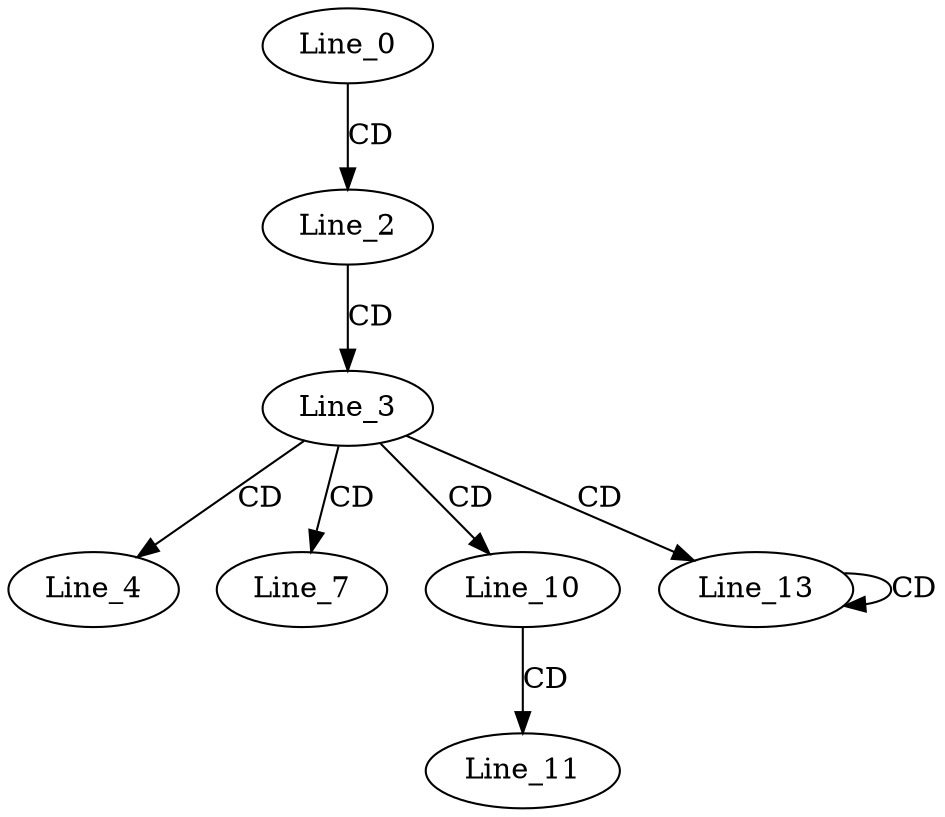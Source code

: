 digraph G {
  Line_0;
  Line_2;
  Line_3;
  Line_4;
  Line_7;
  Line_7;
  Line_10;
  Line_11;
  Line_13;
  Line_13;
  Line_13;
  Line_0 -> Line_2 [ label="CD" ];
  Line_2 -> Line_3 [ label="CD" ];
  Line_3 -> Line_4 [ label="CD" ];
  Line_3 -> Line_7 [ label="CD" ];
  Line_3 -> Line_10 [ label="CD" ];
  Line_10 -> Line_11 [ label="CD" ];
  Line_3 -> Line_13 [ label="CD" ];
  Line_13 -> Line_13 [ label="CD" ];
}
